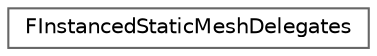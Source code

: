 digraph "Graphical Class Hierarchy"
{
 // INTERACTIVE_SVG=YES
 // LATEX_PDF_SIZE
  bgcolor="transparent";
  edge [fontname=Helvetica,fontsize=10,labelfontname=Helvetica,labelfontsize=10];
  node [fontname=Helvetica,fontsize=10,shape=box,height=0.2,width=0.4];
  rankdir="LR";
  Node0 [id="Node000000",label="FInstancedStaticMeshDelegates",height=0.2,width=0.4,color="grey40", fillcolor="white", style="filled",URL="$de/d1a/structFInstancedStaticMeshDelegates.html",tooltip=" "];
}
